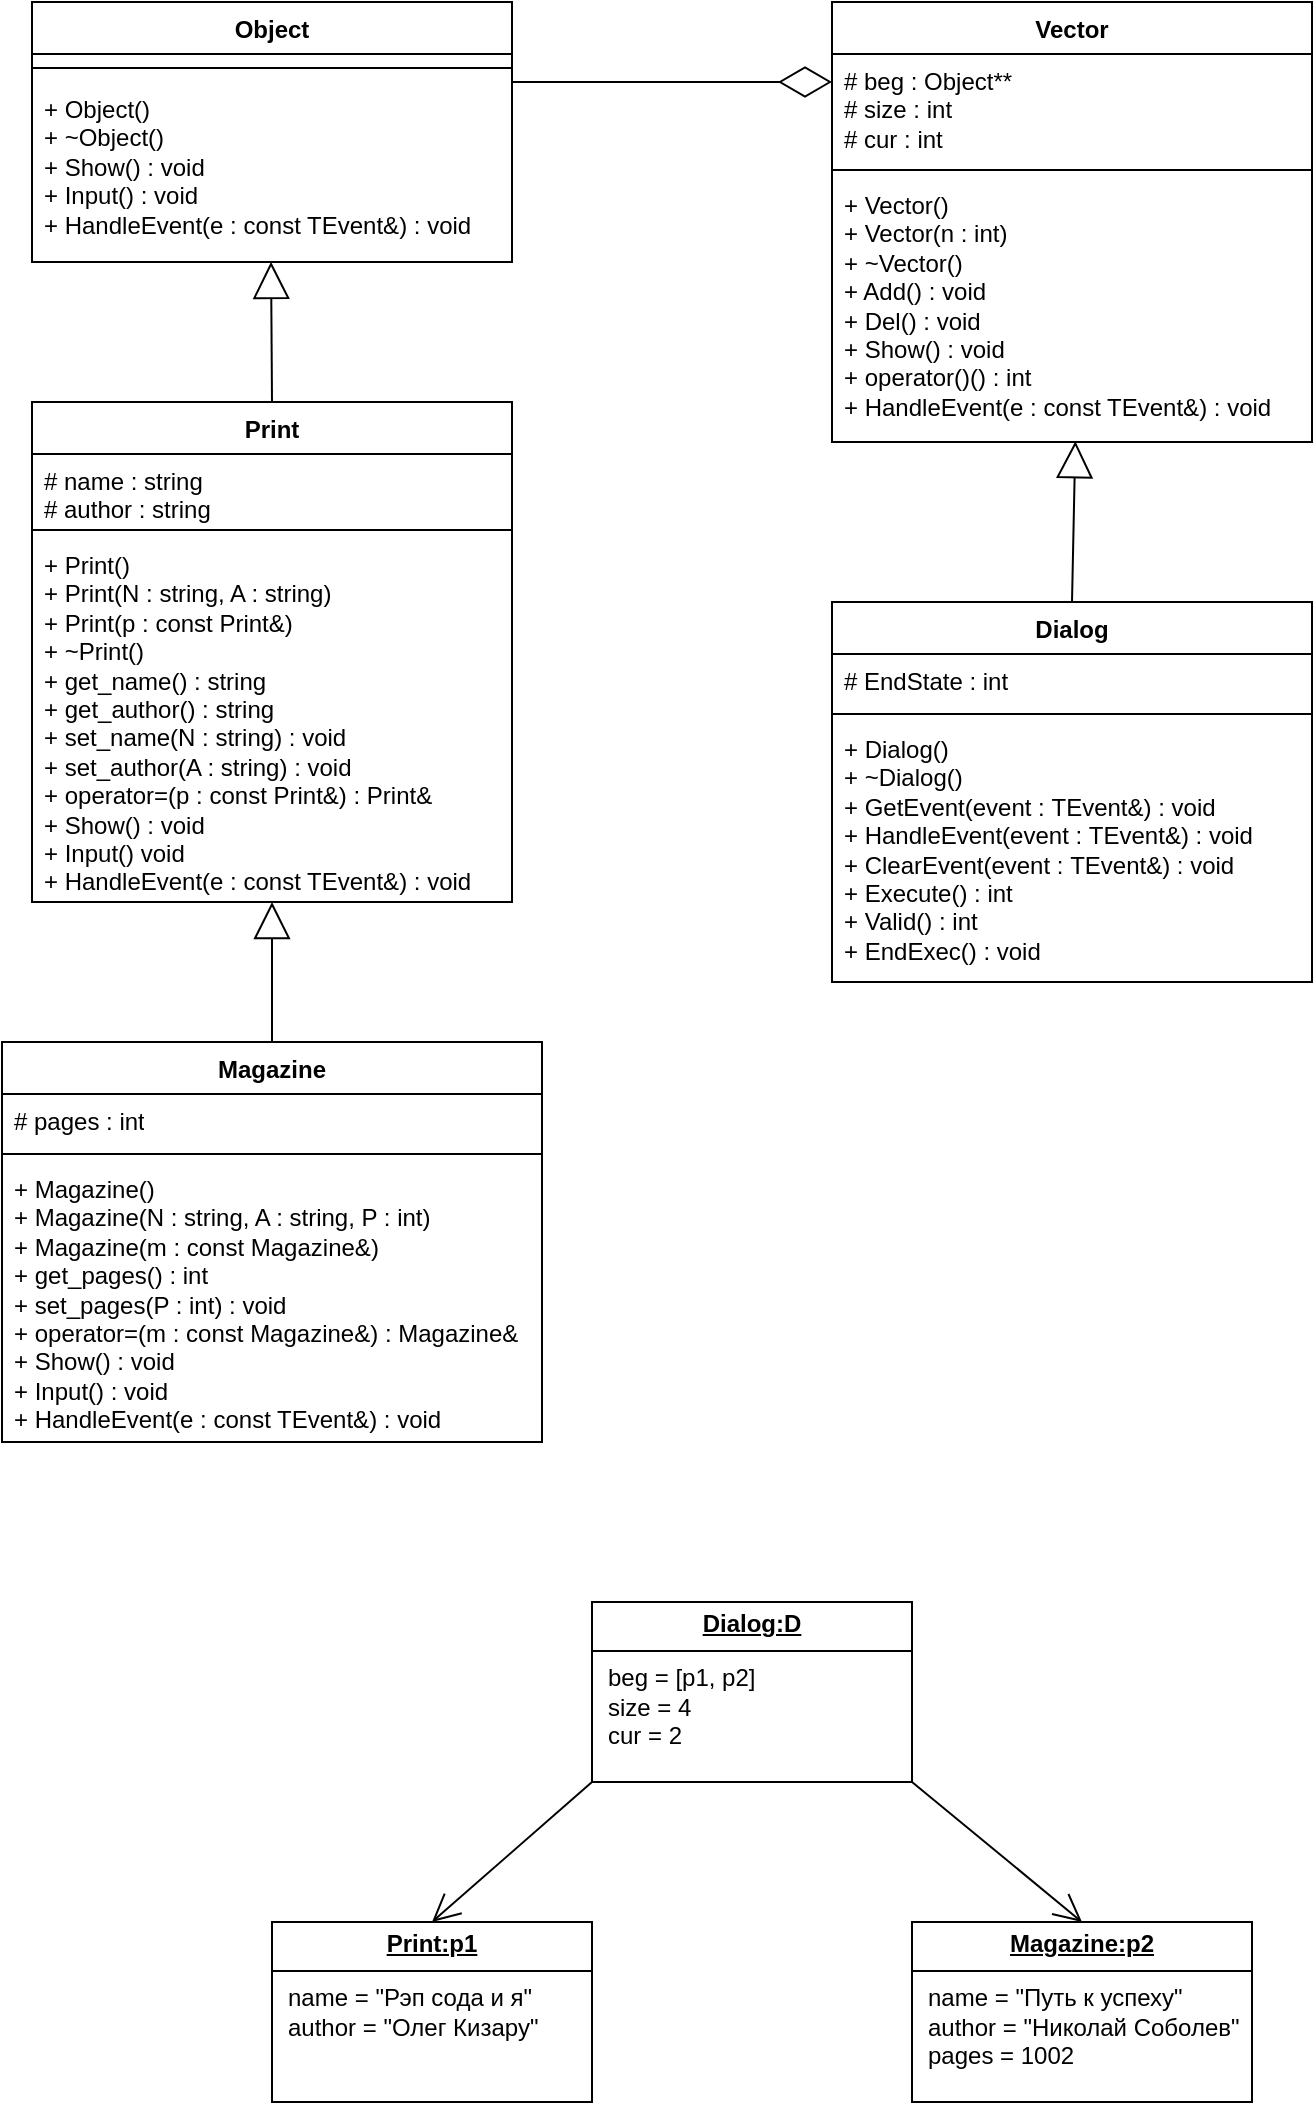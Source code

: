 <mxfile version="25.0.2">
  <diagram name="Страница — 1" id="-2MYTSX6qFVeA2bhy9yW">
    <mxGraphModel dx="806" dy="448" grid="1" gridSize="10" guides="1" tooltips="1" connect="1" arrows="1" fold="1" page="1" pageScale="1" pageWidth="827" pageHeight="1169" math="0" shadow="0">
      <root>
        <mxCell id="0" />
        <mxCell id="1" parent="0" />
        <mxCell id="lZoZZZw8QEjsZiXnfg5I-1" value="Object" style="swimlane;fontStyle=1;align=center;verticalAlign=top;childLayout=stackLayout;horizontal=1;startSize=26;horizontalStack=0;resizeParent=1;resizeParentMax=0;resizeLast=0;collapsible=1;marginBottom=0;whiteSpace=wrap;html=1;" parent="1" vertex="1">
          <mxGeometry x="80" y="40" width="240" height="130" as="geometry" />
        </mxCell>
        <mxCell id="lZoZZZw8QEjsZiXnfg5I-3" value="" style="line;strokeWidth=1;fillColor=none;align=left;verticalAlign=middle;spacingTop=-1;spacingLeft=3;spacingRight=3;rotatable=0;labelPosition=right;points=[];portConstraint=eastwest;strokeColor=inherit;" parent="lZoZZZw8QEjsZiXnfg5I-1" vertex="1">
          <mxGeometry y="26" width="240" height="14" as="geometry" />
        </mxCell>
        <mxCell id="lZoZZZw8QEjsZiXnfg5I-4" value="+ Object()&lt;div&gt;+ ~Object()&lt;br&gt;&lt;/div&gt;&lt;div&gt;+ Show() :&amp;nbsp;&lt;span style=&quot;background-color: initial;&quot;&gt;void&lt;/span&gt;&lt;span style=&quot;background-color: initial;&quot;&gt;&amp;nbsp;&lt;/span&gt;&lt;br&gt;&lt;/div&gt;&lt;div&gt;+ Input() :&amp;nbsp;&lt;span style=&quot;background-color: initial;&quot;&gt;void&lt;/span&gt;&lt;span style=&quot;background-color: initial;&quot;&gt;&amp;nbsp;&lt;/span&gt;&lt;br&gt;&lt;/div&gt;&lt;div&gt;+ HandleEvent(e :&amp;nbsp;&lt;span style=&quot;background-color: initial;&quot;&gt;const TEvent&amp;amp;&lt;/span&gt;&lt;span style=&quot;background-color: initial;&quot;&gt;) :&amp;nbsp;&lt;/span&gt;&lt;span style=&quot;background-color: initial;&quot;&gt;void&lt;/span&gt;&lt;span style=&quot;background-color: initial;&quot;&gt;&amp;nbsp;&lt;/span&gt;&lt;/div&gt;" style="text;strokeColor=none;fillColor=none;align=left;verticalAlign=top;spacingLeft=4;spacingRight=4;overflow=hidden;rotatable=0;points=[[0,0.5],[1,0.5]];portConstraint=eastwest;whiteSpace=wrap;html=1;" parent="lZoZZZw8QEjsZiXnfg5I-1" vertex="1">
          <mxGeometry y="40" width="240" height="90" as="geometry" />
        </mxCell>
        <mxCell id="lZoZZZw8QEjsZiXnfg5I-5" value="Print" style="swimlane;fontStyle=1;align=center;verticalAlign=top;childLayout=stackLayout;horizontal=1;startSize=26;horizontalStack=0;resizeParent=1;resizeParentMax=0;resizeLast=0;collapsible=1;marginBottom=0;whiteSpace=wrap;html=1;" parent="1" vertex="1">
          <mxGeometry x="80" y="240" width="240" height="250" as="geometry" />
        </mxCell>
        <mxCell id="lZoZZZw8QEjsZiXnfg5I-6" value="&lt;div&gt;# name :&amp;nbsp;&lt;span style=&quot;background-color: initial;&quot;&gt;string&lt;/span&gt;&lt;span style=&quot;background-color: initial;&quot;&gt;&amp;nbsp;&lt;/span&gt;&lt;/div&gt;&lt;div&gt;# author :&amp;nbsp;&lt;span style=&quot;background-color: initial;&quot;&gt;string&lt;/span&gt;&lt;span style=&quot;background-color: initial;&quot;&gt;&amp;nbsp;&lt;/span&gt;&lt;/div&gt;" style="text;strokeColor=none;fillColor=none;align=left;verticalAlign=top;spacingLeft=4;spacingRight=4;overflow=hidden;rotatable=0;points=[[0,0.5],[1,0.5]];portConstraint=eastwest;whiteSpace=wrap;html=1;" parent="lZoZZZw8QEjsZiXnfg5I-5" vertex="1">
          <mxGeometry y="26" width="240" height="34" as="geometry" />
        </mxCell>
        <mxCell id="lZoZZZw8QEjsZiXnfg5I-7" value="" style="line;strokeWidth=1;fillColor=none;align=left;verticalAlign=middle;spacingTop=-1;spacingLeft=3;spacingRight=3;rotatable=0;labelPosition=right;points=[];portConstraint=eastwest;strokeColor=inherit;" parent="lZoZZZw8QEjsZiXnfg5I-5" vertex="1">
          <mxGeometry y="60" width="240" height="8" as="geometry" />
        </mxCell>
        <mxCell id="lZoZZZw8QEjsZiXnfg5I-8" value="&lt;div&gt;+ Print()&lt;/div&gt;&lt;div&gt;+ Print(N :&amp;nbsp;&lt;span style=&quot;background-color: initial;&quot;&gt;string&lt;/span&gt;&lt;span style=&quot;background-color: initial;&quot;&gt;, A :&amp;nbsp;&lt;/span&gt;&lt;span style=&quot;background-color: initial;&quot;&gt;string&lt;/span&gt;&lt;span style=&quot;background-color: initial;&quot;&gt;)&lt;/span&gt;&lt;/div&gt;&lt;div&gt;+ Print(p :&amp;nbsp;&lt;span style=&quot;background-color: initial;&quot;&gt;const Print&amp;amp;&lt;/span&gt;&lt;span style=&quot;background-color: initial;&quot;&gt;)&lt;/span&gt;&lt;/div&gt;&lt;div&gt;+ ~Print()&lt;/div&gt;&lt;div&gt;+ get_name() :&amp;nbsp;&lt;span style=&quot;background-color: initial;&quot;&gt;string&lt;/span&gt;&lt;/div&gt;&lt;div&gt;+ get_author() :&amp;nbsp;&lt;span style=&quot;background-color: initial;&quot;&gt;string&lt;/span&gt;&lt;span style=&quot;background-color: initial;&quot;&gt;&amp;nbsp;&lt;/span&gt;&lt;/div&gt;&lt;div&gt;+ set_name(N :&amp;nbsp;&lt;span style=&quot;background-color: initial;&quot;&gt;string&lt;/span&gt;&lt;span style=&quot;background-color: initial;&quot;&gt;) :&amp;nbsp;&lt;/span&gt;&lt;span style=&quot;background-color: initial;&quot;&gt;void&lt;/span&gt;&lt;span style=&quot;background-color: initial;&quot;&gt;&amp;nbsp;&lt;/span&gt;&lt;/div&gt;&lt;div&gt;+ set_author(A :&amp;nbsp;&lt;span style=&quot;background-color: initial;&quot;&gt;string&lt;/span&gt;&lt;span style=&quot;background-color: initial;&quot;&gt;) :&amp;nbsp;&lt;/span&gt;&lt;span style=&quot;background-color: initial;&quot;&gt;void&lt;/span&gt;&lt;span style=&quot;background-color: initial;&quot;&gt;&amp;nbsp;&lt;/span&gt;&lt;/div&gt;&lt;div&gt;+ operator=(p :&amp;nbsp;&lt;span style=&quot;background-color: initial;&quot;&gt;const Print&amp;amp;&lt;/span&gt;&lt;span style=&quot;background-color: initial;&quot;&gt;) :&amp;nbsp;&lt;/span&gt;&lt;span style=&quot;background-color: initial;&quot;&gt;Print&amp;amp;&lt;/span&gt;&lt;span style=&quot;background-color: initial;&quot;&gt;&amp;nbsp;&lt;/span&gt;&lt;/div&gt;&lt;div&gt;+ Show() :&amp;nbsp;&lt;span style=&quot;background-color: initial;&quot;&gt;void&lt;/span&gt;&lt;span style=&quot;background-color: initial;&quot;&gt;&amp;nbsp;&lt;/span&gt;&lt;/div&gt;&lt;div&gt;+ Input()&amp;nbsp;&lt;span style=&quot;background-color: initial;&quot;&gt;void&lt;/span&gt;&lt;/div&gt;&lt;div&gt;+ HandleEvent(e :&amp;nbsp;&lt;span style=&quot;background-color: initial;&quot;&gt;const TEvent&amp;amp;&lt;/span&gt;&lt;span style=&quot;background-color: initial;&quot;&gt;) :&amp;nbsp;&lt;/span&gt;&lt;span style=&quot;background-color: initial;&quot;&gt;void&lt;/span&gt;&lt;span style=&quot;background-color: initial;&quot;&gt;&amp;nbsp;&lt;/span&gt;&lt;/div&gt;" style="text;strokeColor=none;fillColor=none;align=left;verticalAlign=top;spacingLeft=4;spacingRight=4;overflow=hidden;rotatable=0;points=[[0,0.5],[1,0.5]];portConstraint=eastwest;whiteSpace=wrap;html=1;" parent="lZoZZZw8QEjsZiXnfg5I-5" vertex="1">
          <mxGeometry y="68" width="240" height="182" as="geometry" />
        </mxCell>
        <mxCell id="lZoZZZw8QEjsZiXnfg5I-9" value="Magazine" style="swimlane;fontStyle=1;align=center;verticalAlign=top;childLayout=stackLayout;horizontal=1;startSize=26;horizontalStack=0;resizeParent=1;resizeParentMax=0;resizeLast=0;collapsible=1;marginBottom=0;whiteSpace=wrap;html=1;" parent="1" vertex="1">
          <mxGeometry x="65" y="560" width="270" height="200" as="geometry" />
        </mxCell>
        <mxCell id="lZoZZZw8QEjsZiXnfg5I-10" value="# pages : int" style="text;strokeColor=none;fillColor=none;align=left;verticalAlign=top;spacingLeft=4;spacingRight=4;overflow=hidden;rotatable=0;points=[[0,0.5],[1,0.5]];portConstraint=eastwest;whiteSpace=wrap;html=1;" parent="lZoZZZw8QEjsZiXnfg5I-9" vertex="1">
          <mxGeometry y="26" width="270" height="26" as="geometry" />
        </mxCell>
        <mxCell id="lZoZZZw8QEjsZiXnfg5I-11" value="" style="line;strokeWidth=1;fillColor=none;align=left;verticalAlign=middle;spacingTop=-1;spacingLeft=3;spacingRight=3;rotatable=0;labelPosition=right;points=[];portConstraint=eastwest;strokeColor=inherit;" parent="lZoZZZw8QEjsZiXnfg5I-9" vertex="1">
          <mxGeometry y="52" width="270" height="8" as="geometry" />
        </mxCell>
        <mxCell id="lZoZZZw8QEjsZiXnfg5I-12" value="&lt;div&gt;+ Magazine()&lt;/div&gt;&lt;div&gt;+ Magazine(N :&amp;nbsp;&lt;span style=&quot;background-color: initial;&quot;&gt;string&lt;/span&gt;&lt;span style=&quot;background-color: initial;&quot;&gt;, A :&amp;nbsp;&lt;/span&gt;&lt;span style=&quot;background-color: initial;&quot;&gt;string&lt;/span&gt;&lt;span style=&quot;background-color: initial;&quot;&gt;, P :&amp;nbsp;&lt;/span&gt;&lt;span style=&quot;background-color: initial;&quot;&gt;int&lt;/span&gt;&lt;span style=&quot;background-color: initial;&quot;&gt;)&lt;/span&gt;&lt;/div&gt;&lt;div&gt;+ Magazine(m :&amp;nbsp;&lt;span style=&quot;background-color: initial;&quot;&gt;const Magazine&amp;amp;&lt;/span&gt;&lt;span style=&quot;background-color: initial;&quot;&gt;)&lt;/span&gt;&lt;/div&gt;&lt;div&gt;+ get_pages() :&amp;nbsp;&lt;span style=&quot;background-color: initial;&quot;&gt;int&lt;/span&gt;&lt;span style=&quot;background-color: initial;&quot;&gt;&amp;nbsp;&lt;/span&gt;&lt;/div&gt;&lt;div&gt;+ set_pages(P :&amp;nbsp;&lt;span style=&quot;background-color: initial;&quot;&gt;int&lt;/span&gt;&lt;span style=&quot;background-color: initial;&quot;&gt;) :&amp;nbsp;&lt;/span&gt;&lt;span style=&quot;background-color: initial;&quot;&gt;void&lt;/span&gt;&lt;/div&gt;&lt;div&gt;+ operator=(m :&amp;nbsp;&lt;span style=&quot;background-color: initial;&quot;&gt;const Magazine&amp;amp;&lt;/span&gt;&lt;span style=&quot;background-color: initial;&quot;&gt;) :&amp;nbsp;&lt;/span&gt;&lt;span style=&quot;background-color: initial;&quot;&gt;Magazine&amp;amp;&lt;/span&gt;&lt;span style=&quot;background-color: initial;&quot;&gt;&amp;nbsp;&lt;/span&gt;&lt;/div&gt;&lt;div&gt;+ Show() : void&lt;/div&gt;&lt;div&gt;+ Input() : void&lt;/div&gt;&lt;div&gt;+ HandleEvent(e :&amp;nbsp;&lt;span style=&quot;background-color: initial;&quot;&gt;const TEvent&amp;amp;&lt;/span&gt;&lt;span style=&quot;background-color: initial;&quot;&gt;) :&amp;nbsp;&lt;/span&gt;&lt;span style=&quot;background-color: initial;&quot;&gt;void&lt;/span&gt;&lt;/div&gt;" style="text;strokeColor=none;fillColor=none;align=left;verticalAlign=top;spacingLeft=4;spacingRight=4;overflow=hidden;rotatable=0;points=[[0,0.5],[1,0.5]];portConstraint=eastwest;whiteSpace=wrap;html=1;" parent="lZoZZZw8QEjsZiXnfg5I-9" vertex="1">
          <mxGeometry y="60" width="270" height="140" as="geometry" />
        </mxCell>
        <mxCell id="lZoZZZw8QEjsZiXnfg5I-13" value="" style="endArrow=block;endSize=16;endFill=0;html=1;rounded=0;exitX=0.5;exitY=0;exitDx=0;exitDy=0;entryX=0.5;entryY=1;entryDx=0;entryDy=0;entryPerimeter=0;" parent="1" source="lZoZZZw8QEjsZiXnfg5I-9" target="lZoZZZw8QEjsZiXnfg5I-8" edge="1">
          <mxGeometry width="160" relative="1" as="geometry">
            <mxPoint x="260" y="540" as="sourcePoint" />
            <mxPoint x="420" y="540" as="targetPoint" />
          </mxGeometry>
        </mxCell>
        <mxCell id="lZoZZZw8QEjsZiXnfg5I-14" value="" style="endArrow=block;endSize=16;endFill=0;html=1;rounded=0;exitX=0.5;exitY=0;exitDx=0;exitDy=0;entryX=0.498;entryY=0.999;entryDx=0;entryDy=0;entryPerimeter=0;" parent="1" source="lZoZZZw8QEjsZiXnfg5I-5" target="lZoZZZw8QEjsZiXnfg5I-4" edge="1">
          <mxGeometry width="160" relative="1" as="geometry">
            <mxPoint x="199.76" y="240" as="sourcePoint" />
            <mxPoint x="199.76" y="170" as="targetPoint" />
          </mxGeometry>
        </mxCell>
        <mxCell id="lZoZZZw8QEjsZiXnfg5I-15" value="Vector" style="swimlane;fontStyle=1;align=center;verticalAlign=top;childLayout=stackLayout;horizontal=1;startSize=26;horizontalStack=0;resizeParent=1;resizeParentMax=0;resizeLast=0;collapsible=1;marginBottom=0;whiteSpace=wrap;html=1;" parent="1" vertex="1">
          <mxGeometry x="480" y="40" width="240" height="220" as="geometry" />
        </mxCell>
        <mxCell id="lZoZZZw8QEjsZiXnfg5I-16" value="&lt;div&gt;# beg :&amp;nbsp;&lt;span style=&quot;background-color: initial;&quot;&gt;Object**&lt;/span&gt;&lt;span style=&quot;background-color: initial;&quot;&gt;&amp;nbsp;&lt;/span&gt;&lt;/div&gt;&lt;div&gt;# size :&amp;nbsp;&lt;span style=&quot;background-color: initial;&quot;&gt;int&lt;/span&gt;&lt;span style=&quot;background-color: initial;&quot;&gt;&amp;nbsp;&lt;/span&gt;&lt;/div&gt;&lt;div&gt;# cur :&amp;nbsp;&lt;span style=&quot;background-color: initial;&quot;&gt;int&lt;/span&gt;&lt;span style=&quot;background-color: initial;&quot;&gt;&amp;nbsp;&lt;/span&gt;&lt;/div&gt;" style="text;strokeColor=none;fillColor=none;align=left;verticalAlign=top;spacingLeft=4;spacingRight=4;overflow=hidden;rotatable=0;points=[[0,0.5],[1,0.5]];portConstraint=eastwest;whiteSpace=wrap;html=1;" parent="lZoZZZw8QEjsZiXnfg5I-15" vertex="1">
          <mxGeometry y="26" width="240" height="54" as="geometry" />
        </mxCell>
        <mxCell id="lZoZZZw8QEjsZiXnfg5I-17" value="" style="line;strokeWidth=1;fillColor=none;align=left;verticalAlign=middle;spacingTop=-1;spacingLeft=3;spacingRight=3;rotatable=0;labelPosition=right;points=[];portConstraint=eastwest;strokeColor=inherit;" parent="lZoZZZw8QEjsZiXnfg5I-15" vertex="1">
          <mxGeometry y="80" width="240" height="8" as="geometry" />
        </mxCell>
        <mxCell id="lZoZZZw8QEjsZiXnfg5I-18" value="&lt;div&gt;+ Vector()&lt;/div&gt;&lt;div&gt;+ Vector(n :&amp;nbsp;&lt;span style=&quot;background-color: initial;&quot;&gt;int&lt;/span&gt;&lt;span style=&quot;background-color: initial;&quot;&gt;)&lt;/span&gt;&lt;/div&gt;&lt;div&gt;+ ~Vector()&lt;/div&gt;&lt;div&gt;+ Add() :&amp;nbsp;&lt;span style=&quot;background-color: initial;&quot;&gt;void&lt;/span&gt;&lt;/div&gt;&lt;div&gt;+ Del() :&amp;nbsp;&lt;span style=&quot;background-color: initial;&quot;&gt;void&lt;/span&gt;&lt;/div&gt;&lt;div&gt;+ Show() :&amp;nbsp;&lt;span style=&quot;background-color: initial;&quot;&gt;void&lt;/span&gt;&lt;span style=&quot;background-color: initial;&quot;&gt;&amp;nbsp;&lt;/span&gt;&lt;/div&gt;&lt;div&gt;+ operator()() :&amp;nbsp;&lt;span style=&quot;background-color: initial;&quot;&gt;int&lt;/span&gt;&lt;span style=&quot;background-color: initial;&quot;&gt;&amp;nbsp;&lt;/span&gt;&lt;/div&gt;&lt;div&gt;+ HandleEvent(e :&amp;nbsp;&lt;span style=&quot;background-color: initial;&quot;&gt;const TEvent&amp;amp;&lt;/span&gt;&lt;span style=&quot;background-color: initial;&quot;&gt;) :&amp;nbsp;&lt;/span&gt;&lt;span style=&quot;background-color: initial;&quot;&gt;void&lt;/span&gt;&lt;span style=&quot;background-color: initial;&quot;&gt;&amp;nbsp;&lt;/span&gt;&lt;/div&gt;" style="text;strokeColor=none;fillColor=none;align=left;verticalAlign=top;spacingLeft=4;spacingRight=4;overflow=hidden;rotatable=0;points=[[0,0.5],[1,0.5]];portConstraint=eastwest;whiteSpace=wrap;html=1;" parent="lZoZZZw8QEjsZiXnfg5I-15" vertex="1">
          <mxGeometry y="88" width="240" height="132" as="geometry" />
        </mxCell>
        <mxCell id="lZoZZZw8QEjsZiXnfg5I-19" value="Dialog" style="swimlane;fontStyle=1;align=center;verticalAlign=top;childLayout=stackLayout;horizontal=1;startSize=26;horizontalStack=0;resizeParent=1;resizeParentMax=0;resizeLast=0;collapsible=1;marginBottom=0;whiteSpace=wrap;html=1;" parent="1" vertex="1">
          <mxGeometry x="480" y="340" width="240" height="190" as="geometry" />
        </mxCell>
        <mxCell id="lZoZZZw8QEjsZiXnfg5I-20" value="# EndState : int&amp;nbsp;" style="text;strokeColor=none;fillColor=none;align=left;verticalAlign=top;spacingLeft=4;spacingRight=4;overflow=hidden;rotatable=0;points=[[0,0.5],[1,0.5]];portConstraint=eastwest;whiteSpace=wrap;html=1;" parent="lZoZZZw8QEjsZiXnfg5I-19" vertex="1">
          <mxGeometry y="26" width="240" height="26" as="geometry" />
        </mxCell>
        <mxCell id="lZoZZZw8QEjsZiXnfg5I-21" value="" style="line;strokeWidth=1;fillColor=none;align=left;verticalAlign=middle;spacingTop=-1;spacingLeft=3;spacingRight=3;rotatable=0;labelPosition=right;points=[];portConstraint=eastwest;strokeColor=inherit;" parent="lZoZZZw8QEjsZiXnfg5I-19" vertex="1">
          <mxGeometry y="52" width="240" height="8" as="geometry" />
        </mxCell>
        <mxCell id="lZoZZZw8QEjsZiXnfg5I-22" value="+&amp;nbsp;Dialog()&lt;div&gt;+ ~Dialog()&lt;br&gt;&lt;/div&gt;&lt;div&gt;+ GetEvent(event :&amp;nbsp;&lt;span style=&quot;background-color: initial;&quot;&gt;TEvent&amp;amp;&lt;/span&gt;&lt;span style=&quot;background-color: initial;&quot;&gt;) :&amp;nbsp;&lt;/span&gt;&lt;span style=&quot;background-color: initial;&quot;&gt;void&lt;/span&gt;&lt;/div&gt;&lt;div&gt;&lt;span style=&quot;background-color: initial;&quot;&gt;+ HandleEvent(event :&amp;nbsp;&lt;/span&gt;&lt;span style=&quot;background-color: initial;&quot;&gt;TEvent&amp;amp;&lt;/span&gt;&lt;span style=&quot;background-color: initial;&quot;&gt;) :&amp;nbsp;&lt;/span&gt;&lt;span style=&quot;background-color: initial;&quot;&gt;void&lt;/span&gt;&lt;/div&gt;&lt;div&gt;&lt;span style=&quot;background-color: initial;&quot;&gt;+ ClearEvent(event :&amp;nbsp;&lt;/span&gt;&lt;span style=&quot;background-color: initial;&quot;&gt;TEvent&amp;amp;&lt;/span&gt;&lt;span style=&quot;background-color: initial;&quot;&gt;) :&amp;nbsp;&lt;/span&gt;&lt;span style=&quot;background-color: initial;&quot;&gt;void&lt;/span&gt;&lt;/div&gt;&lt;div&gt;&lt;span style=&quot;background-color: initial;&quot;&gt;+ Execute() :&amp;nbsp;&lt;/span&gt;&lt;span style=&quot;background-color: initial;&quot;&gt;int&lt;/span&gt;&lt;span style=&quot;background-color: initial;&quot;&gt;&amp;nbsp;&lt;/span&gt;&lt;/div&gt;&lt;div&gt;&lt;span style=&quot;background-color: initial;&quot;&gt;+ Valid()&lt;/span&gt;&lt;span style=&quot;background-color: initial;&quot;&gt;&amp;nbsp;:&amp;nbsp;&lt;/span&gt;&lt;span style=&quot;background-color: initial;&quot;&gt;int&lt;/span&gt;&lt;/div&gt;&lt;div&gt;&lt;span style=&quot;background-color: initial;&quot;&gt;+&amp;nbsp;&lt;/span&gt;&lt;span style=&quot;background-color: initial;&quot;&gt;EndExec() : void&lt;/span&gt;&lt;span style=&quot;background-color: initial;&quot;&gt;&amp;nbsp;&lt;/span&gt;&lt;span style=&quot;background-color: initial;&quot;&gt;&amp;nbsp;&lt;/span&gt;&lt;/div&gt;" style="text;strokeColor=none;fillColor=none;align=left;verticalAlign=top;spacingLeft=4;spacingRight=4;overflow=hidden;rotatable=0;points=[[0,0.5],[1,0.5]];portConstraint=eastwest;whiteSpace=wrap;html=1;" parent="lZoZZZw8QEjsZiXnfg5I-19" vertex="1">
          <mxGeometry y="60" width="240" height="130" as="geometry" />
        </mxCell>
        <mxCell id="lZoZZZw8QEjsZiXnfg5I-23" value="" style="endArrow=block;endSize=16;endFill=0;html=1;rounded=0;exitX=0.5;exitY=0;exitDx=0;exitDy=0;entryX=0.507;entryY=0.997;entryDx=0;entryDy=0;entryPerimeter=0;" parent="1" source="lZoZZZw8QEjsZiXnfg5I-19" target="lZoZZZw8QEjsZiXnfg5I-18" edge="1">
          <mxGeometry width="160" relative="1" as="geometry">
            <mxPoint x="599.81" y="340" as="sourcePoint" />
            <mxPoint x="600" y="280" as="targetPoint" />
          </mxGeometry>
        </mxCell>
        <mxCell id="Xq95nGhq8C-tWe6CoWMl-1" value="" style="endArrow=diamondThin;endFill=0;endSize=24;html=1;rounded=0;" edge="1" parent="1">
          <mxGeometry width="160" relative="1" as="geometry">
            <mxPoint x="320" y="80" as="sourcePoint" />
            <mxPoint x="480" y="80" as="targetPoint" />
          </mxGeometry>
        </mxCell>
        <mxCell id="Xq95nGhq8C-tWe6CoWMl-2" value="&lt;p style=&quot;margin:0px;margin-top:4px;text-align:center;text-decoration:underline;&quot;&gt;&lt;span style=&quot;font-weight: 700;&quot;&gt;Dialog:D&lt;/span&gt;&lt;br&gt;&lt;/p&gt;&lt;hr size=&quot;1&quot; style=&quot;border-style:solid;&quot;&gt;&lt;p style=&quot;margin:0px;margin-left:8px;&quot;&gt;beg = [p1, p2]&lt;/p&gt;&lt;p style=&quot;margin:0px;margin-left:8px;&quot;&gt;size = 4&lt;/p&gt;&lt;p style=&quot;margin:0px;margin-left:8px;&quot;&gt;cur = 2&lt;/p&gt;" style="verticalAlign=top;align=left;overflow=fill;html=1;whiteSpace=wrap;" vertex="1" parent="1">
          <mxGeometry x="360" y="840" width="160" height="90" as="geometry" />
        </mxCell>
        <mxCell id="Xq95nGhq8C-tWe6CoWMl-3" value="&lt;p style=&quot;margin:0px;margin-top:4px;text-align:center;text-decoration:underline;&quot;&gt;&lt;b&gt;Print:p1&lt;/b&gt;&lt;/p&gt;&lt;hr size=&quot;1&quot; style=&quot;border-style:solid;&quot;&gt;&lt;p style=&quot;margin:0px;margin-left:8px;&quot;&gt;name = &quot;Рэп сода и я&quot;&lt;/p&gt;&lt;p style=&quot;margin:0px;margin-left:8px;&quot;&gt;author = &quot;Олег Кизару&quot;&lt;/p&gt;" style="verticalAlign=top;align=left;overflow=fill;html=1;whiteSpace=wrap;" vertex="1" parent="1">
          <mxGeometry x="200" y="1000" width="160" height="90" as="geometry" />
        </mxCell>
        <mxCell id="Xq95nGhq8C-tWe6CoWMl-5" value="&lt;p style=&quot;margin:0px;margin-top:4px;text-align:center;text-decoration:underline;&quot;&gt;&lt;b&gt;Magazine:p2&lt;/b&gt;&lt;/p&gt;&lt;hr size=&quot;1&quot; style=&quot;border-style:solid;&quot;&gt;&lt;p style=&quot;margin:0px;margin-left:8px;&quot;&gt;name = &quot;Путь к успеху&quot;&lt;/p&gt;&lt;p style=&quot;margin:0px;margin-left:8px;&quot;&gt;author = &quot;Николай Соболев&quot;&lt;/p&gt;&lt;p style=&quot;margin:0px;margin-left:8px;&quot;&gt;pages = 1002&lt;/p&gt;" style="verticalAlign=top;align=left;overflow=fill;html=1;whiteSpace=wrap;" vertex="1" parent="1">
          <mxGeometry x="520" y="1000" width="170" height="90" as="geometry" />
        </mxCell>
        <mxCell id="Xq95nGhq8C-tWe6CoWMl-6" value="" style="endArrow=open;endFill=1;endSize=12;html=1;rounded=0;exitX=1;exitY=1;exitDx=0;exitDy=0;entryX=0.5;entryY=0;entryDx=0;entryDy=0;" edge="1" parent="1" source="Xq95nGhq8C-tWe6CoWMl-2" target="Xq95nGhq8C-tWe6CoWMl-5">
          <mxGeometry width="160" relative="1" as="geometry">
            <mxPoint x="460" y="980" as="sourcePoint" />
            <mxPoint x="620" y="980" as="targetPoint" />
          </mxGeometry>
        </mxCell>
        <mxCell id="Xq95nGhq8C-tWe6CoWMl-7" value="" style="endArrow=open;endFill=1;endSize=12;html=1;rounded=0;exitX=0;exitY=1;exitDx=0;exitDy=0;entryX=0.5;entryY=0;entryDx=0;entryDy=0;" edge="1" parent="1" source="Xq95nGhq8C-tWe6CoWMl-2" target="Xq95nGhq8C-tWe6CoWMl-3">
          <mxGeometry width="160" relative="1" as="geometry">
            <mxPoint x="370" y="970" as="sourcePoint" />
            <mxPoint x="530" y="970" as="targetPoint" />
          </mxGeometry>
        </mxCell>
      </root>
    </mxGraphModel>
  </diagram>
</mxfile>
